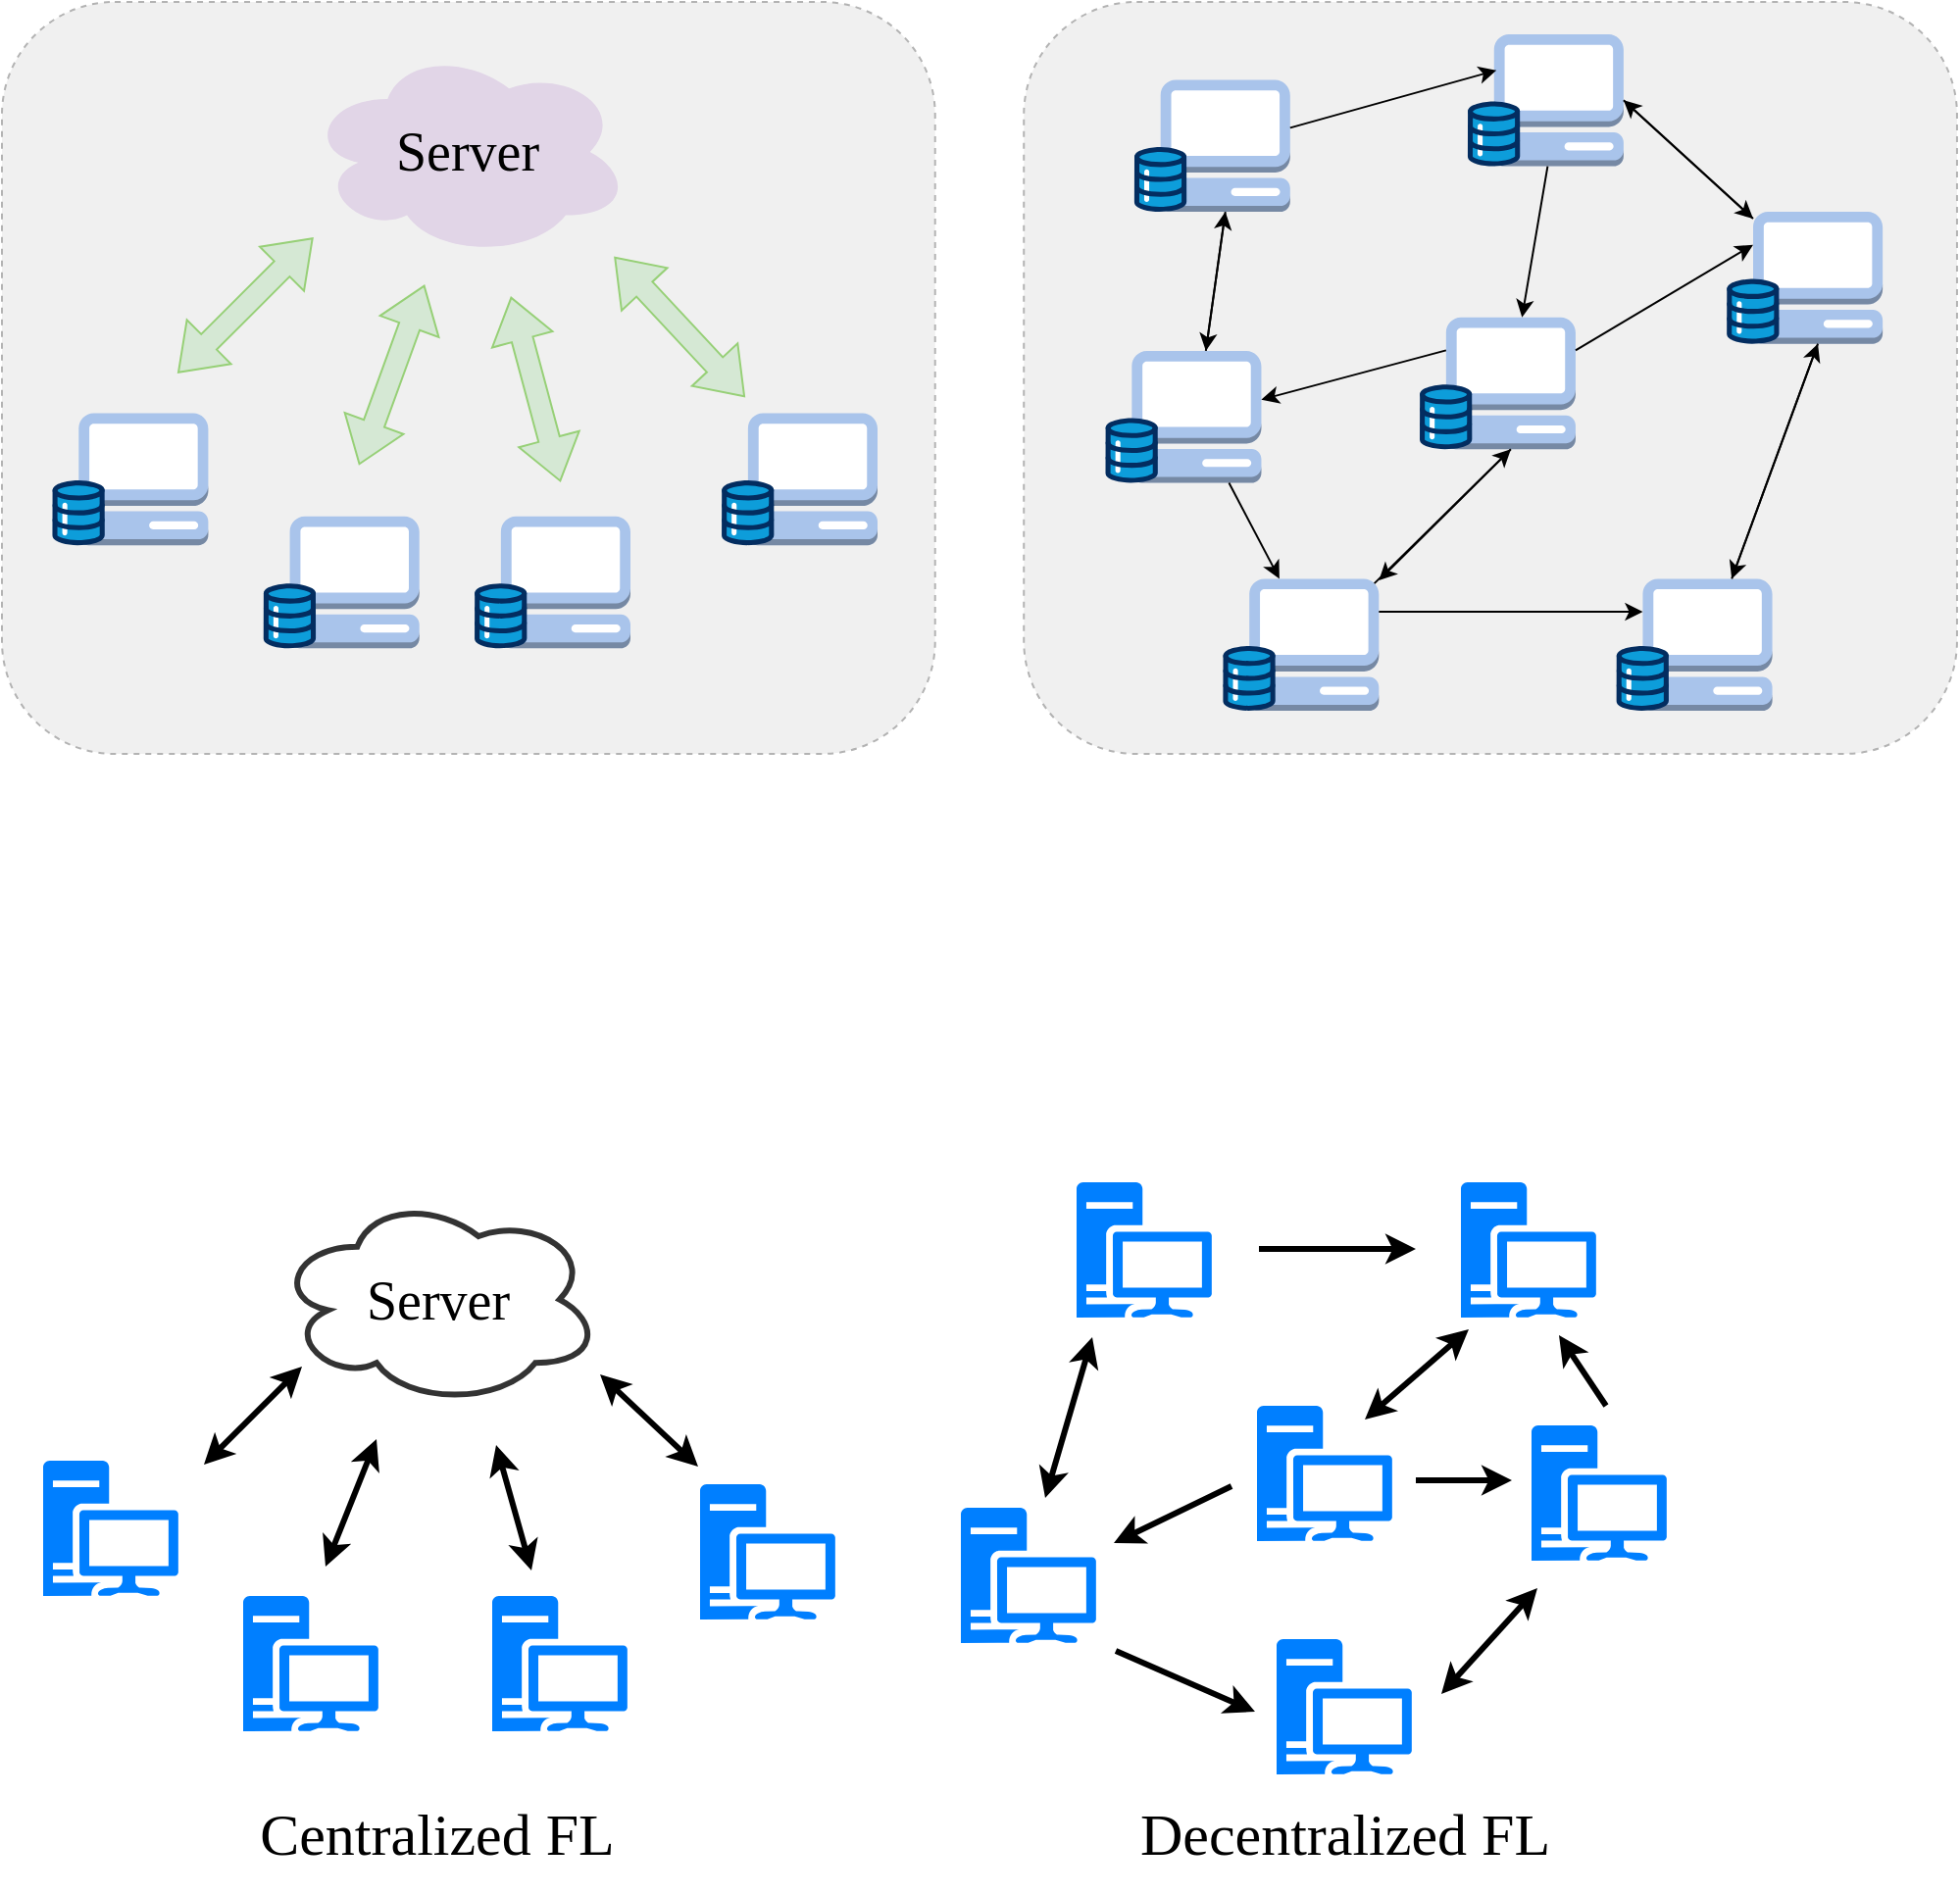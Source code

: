 <mxfile version="26.1.1">
  <diagram name="第 1 页" id="IecsjVt82ufFRPE_AUKd">
    <mxGraphModel dx="1985" dy="1027" grid="0" gridSize="10" guides="1" tooltips="1" connect="1" arrows="1" fold="1" page="0" pageScale="1" pageWidth="827" pageHeight="1169" math="0" shadow="0">
      <root>
        <mxCell id="0" />
        <mxCell id="1" parent="0" />
        <mxCell id="5V2A41zXSKnbtRzbzjtr-1" value="" style="group;aspect=fixed;" parent="1" vertex="1" connectable="0">
          <mxGeometry x="-436" y="-329" width="996.98" height="383.5" as="geometry" />
        </mxCell>
        <mxCell id="2mCojHaLUwitvvttsCFq-54" value="" style="rounded=1;whiteSpace=wrap;html=1;fillColor=#F0F0F0;dashed=1;strokeColor=#B3B3B3;" parent="5V2A41zXSKnbtRzbzjtr-1" vertex="1">
          <mxGeometry x="521.121" width="475.859" height="383.5" as="geometry" />
        </mxCell>
        <mxCell id="2mCojHaLUwitvvttsCFq-25" value="" style="rounded=1;whiteSpace=wrap;html=1;fillColor=#F0F0F0;dashed=1;strokeColor=#B3B3B3;" parent="5V2A41zXSKnbtRzbzjtr-1" vertex="1">
          <mxGeometry width="475.859" height="383.5" as="geometry" />
        </mxCell>
        <mxCell id="2mCojHaLUwitvvttsCFq-1" value="&lt;font style=&quot;font-size: 28px;&quot; face=&quot;Times New Roman&quot;&gt;Server&lt;/font&gt;" style="ellipse;shape=cloud;whiteSpace=wrap;html=1;fillColor=#E1D5E7;strokeColor=none;" parent="5V2A41zXSKnbtRzbzjtr-1" vertex="1">
          <mxGeometry x="155.358" y="22.631" width="165.144" height="107.649" as="geometry" />
        </mxCell>
        <mxCell id="2mCojHaLUwitvvttsCFq-17" value="" style="html=1;shadow=0;dashed=0;align=center;verticalAlign=middle;shape=mxgraph.arrows2.twoWayArrow;dy=0.65;dx=22;rotation=-45;fillColor=#D5E8D4;strokeColor=#97D077;" parent="5V2A41zXSKnbtRzbzjtr-1" vertex="1">
          <mxGeometry x="75.844" y="138.843" width="96.64" height="31.805" as="geometry" />
        </mxCell>
        <mxCell id="2mCojHaLUwitvvttsCFq-18" value="" style="html=1;shadow=0;dashed=0;align=center;verticalAlign=middle;shape=mxgraph.arrows2.twoWayArrow;dy=0.65;dx=22;rotation=-70;fillColor=#D5E8D4;strokeColor=#97D077;" parent="5V2A41zXSKnbtRzbzjtr-1" vertex="1">
          <mxGeometry x="150.464" y="174.318" width="96.64" height="31.805" as="geometry" />
        </mxCell>
        <mxCell id="2mCojHaLUwitvvttsCFq-19" value="" style="html=1;shadow=0;dashed=0;align=center;verticalAlign=middle;shape=mxgraph.arrows2.twoWayArrow;dy=0.65;dx=22;rotation=-133;fillColor=#D5E8D4;strokeColor=#97D077;" parent="5V2A41zXSKnbtRzbzjtr-1" vertex="1">
          <mxGeometry x="297.259" y="149.852" width="96.64" height="31.805" as="geometry" />
        </mxCell>
        <mxCell id="2mCojHaLUwitvvttsCFq-33" value="" style="group" parent="5V2A41zXSKnbtRzbzjtr-1" vertex="1" connectable="0">
          <mxGeometry x="722.963" y="160.862" width="79.514" height="67.281" as="geometry" />
        </mxCell>
        <mxCell id="2mCojHaLUwitvvttsCFq-29" value="" style="outlineConnect=0;dashed=0;verticalLabelPosition=bottom;verticalAlign=top;align=center;html=1;shape=mxgraph.aws3.management_console;fillColor=#A9C4EB;gradientColor=none;" parent="2mCojHaLUwitvvttsCFq-33" vertex="1">
          <mxGeometry x="13.456" width="66.058" height="67.281" as="geometry" />
        </mxCell>
        <mxCell id="2mCojHaLUwitvvttsCFq-30" value="" style="verticalLabelPosition=bottom;aspect=fixed;html=1;shape=mxgraph.salesforce.data;" parent="2mCojHaLUwitvvttsCFq-33" vertex="1">
          <mxGeometry y="34.252" width="26.753" height="33.029" as="geometry" />
        </mxCell>
        <mxCell id="2mCojHaLUwitvvttsCFq-34" value="" style="group" parent="5V2A41zXSKnbtRzbzjtr-1" vertex="1" connectable="0">
          <mxGeometry x="577.392" y="39.757" width="79.514" height="67.281" as="geometry" />
        </mxCell>
        <mxCell id="2mCojHaLUwitvvttsCFq-27" value="" style="outlineConnect=0;dashed=0;verticalLabelPosition=bottom;verticalAlign=top;align=center;html=1;shape=mxgraph.aws3.management_console;fillColor=#A9C4EB;gradientColor=none;" parent="2mCojHaLUwitvvttsCFq-34" vertex="1">
          <mxGeometry x="13.456" width="66.058" height="67.281" as="geometry" />
        </mxCell>
        <mxCell id="2mCojHaLUwitvvttsCFq-28" value="" style="verticalLabelPosition=bottom;aspect=fixed;html=1;shape=mxgraph.salesforce.data;" parent="2mCojHaLUwitvvttsCFq-34" vertex="1">
          <mxGeometry y="34.252" width="26.753" height="33.029" as="geometry" />
        </mxCell>
        <mxCell id="2mCojHaLUwitvvttsCFq-35" value="" style="group" parent="5V2A41zXSKnbtRzbzjtr-1" vertex="1" connectable="0">
          <mxGeometry x="562.713" y="177.988" width="79.514" height="67.281" as="geometry" />
        </mxCell>
        <mxCell id="2mCojHaLUwitvvttsCFq-31" value="" style="outlineConnect=0;dashed=0;verticalLabelPosition=bottom;verticalAlign=top;align=center;html=1;shape=mxgraph.aws3.management_console;fillColor=#A9C4EB;gradientColor=none;" parent="2mCojHaLUwitvvttsCFq-35" vertex="1">
          <mxGeometry x="13.456" width="66.058" height="67.281" as="geometry" />
        </mxCell>
        <mxCell id="2mCojHaLUwitvvttsCFq-32" value="" style="verticalLabelPosition=bottom;aspect=fixed;html=1;shape=mxgraph.salesforce.data;" parent="2mCojHaLUwitvvttsCFq-35" vertex="1">
          <mxGeometry y="34.252" width="26.753" height="33.029" as="geometry" />
        </mxCell>
        <mxCell id="2mCojHaLUwitvvttsCFq-36" value="" style="group" parent="5V2A41zXSKnbtRzbzjtr-1" vertex="1" connectable="0">
          <mxGeometry x="366.987" y="209.793" width="79.514" height="67.281" as="geometry" />
        </mxCell>
        <mxCell id="2mCojHaLUwitvvttsCFq-23" value="" style="outlineConnect=0;dashed=0;verticalLabelPosition=bottom;verticalAlign=top;align=center;html=1;shape=mxgraph.aws3.management_console;fillColor=#A9C4EB;gradientColor=none;" parent="2mCojHaLUwitvvttsCFq-36" vertex="1">
          <mxGeometry x="13.456" width="66.058" height="67.281" as="geometry" />
        </mxCell>
        <mxCell id="2mCojHaLUwitvvttsCFq-24" value="" style="verticalLabelPosition=bottom;aspect=fixed;html=1;shape=mxgraph.salesforce.data;" parent="2mCojHaLUwitvvttsCFq-36" vertex="1">
          <mxGeometry y="34.252" width="26.753" height="33.029" as="geometry" />
        </mxCell>
        <mxCell id="2mCojHaLUwitvvttsCFq-37" value="" style="group" parent="5V2A41zXSKnbtRzbzjtr-1" vertex="1" connectable="0">
          <mxGeometry x="133.338" y="262.395" width="79.514" height="67.281" as="geometry" />
        </mxCell>
        <mxCell id="2mCojHaLUwitvvttsCFq-21" value="" style="outlineConnect=0;dashed=0;verticalLabelPosition=bottom;verticalAlign=top;align=center;html=1;shape=mxgraph.aws3.management_console;fillColor=#A9C4EB;gradientColor=none;" parent="2mCojHaLUwitvvttsCFq-37" vertex="1">
          <mxGeometry x="13.456" width="66.058" height="67.281" as="geometry" />
        </mxCell>
        <mxCell id="2mCojHaLUwitvvttsCFq-22" value="" style="verticalLabelPosition=bottom;aspect=fixed;html=1;shape=mxgraph.salesforce.data;" parent="2mCojHaLUwitvvttsCFq-37" vertex="1">
          <mxGeometry y="34.252" width="26.753" height="33.029" as="geometry" />
        </mxCell>
        <mxCell id="2mCojHaLUwitvvttsCFq-38" value="" style="group" parent="5V2A41zXSKnbtRzbzjtr-1" vertex="1" connectable="0">
          <mxGeometry x="25.689" y="209.793" width="79.514" height="67.281" as="geometry" />
        </mxCell>
        <mxCell id="2mCojHaLUwitvvttsCFq-4" value="" style="outlineConnect=0;dashed=0;verticalLabelPosition=bottom;verticalAlign=top;align=center;html=1;shape=mxgraph.aws3.management_console;fillColor=#A9C4EB;gradientColor=none;" parent="2mCojHaLUwitvvttsCFq-38" vertex="1">
          <mxGeometry x="13.456" width="66.058" height="67.281" as="geometry" />
        </mxCell>
        <mxCell id="2mCojHaLUwitvvttsCFq-3" value="" style="verticalLabelPosition=bottom;aspect=fixed;html=1;shape=mxgraph.salesforce.data;" parent="2mCojHaLUwitvvttsCFq-38" vertex="1">
          <mxGeometry y="34.252" width="26.753" height="33.029" as="geometry" />
        </mxCell>
        <mxCell id="2mCojHaLUwitvvttsCFq-42" value="" style="group" parent="5V2A41zXSKnbtRzbzjtr-1" vertex="1" connectable="0">
          <mxGeometry x="747.429" y="16.514" width="79.514" height="67.281" as="geometry" />
        </mxCell>
        <mxCell id="2mCojHaLUwitvvttsCFq-43" value="" style="outlineConnect=0;dashed=0;verticalLabelPosition=bottom;verticalAlign=top;align=center;html=1;shape=mxgraph.aws3.management_console;fillColor=#A9C4EB;gradientColor=none;" parent="2mCojHaLUwitvvttsCFq-42" vertex="1">
          <mxGeometry x="13.456" width="66.058" height="67.281" as="geometry" />
        </mxCell>
        <mxCell id="2mCojHaLUwitvvttsCFq-44" value="" style="verticalLabelPosition=bottom;aspect=fixed;html=1;shape=mxgraph.salesforce.data;" parent="2mCojHaLUwitvvttsCFq-42" vertex="1">
          <mxGeometry y="34.252" width="26.753" height="33.029" as="geometry" />
        </mxCell>
        <mxCell id="2mCojHaLUwitvvttsCFq-45" value="" style="group" parent="5V2A41zXSKnbtRzbzjtr-1" vertex="1" connectable="0">
          <mxGeometry x="879.544" y="107.037" width="79.514" height="67.281" as="geometry" />
        </mxCell>
        <mxCell id="2mCojHaLUwitvvttsCFq-46" value="" style="outlineConnect=0;dashed=0;verticalLabelPosition=bottom;verticalAlign=top;align=center;html=1;shape=mxgraph.aws3.management_console;fillColor=#A9C4EB;gradientColor=none;" parent="2mCojHaLUwitvvttsCFq-45" vertex="1">
          <mxGeometry x="13.456" width="66.058" height="67.281" as="geometry" />
        </mxCell>
        <mxCell id="2mCojHaLUwitvvttsCFq-47" value="" style="verticalLabelPosition=bottom;aspect=fixed;html=1;shape=mxgraph.salesforce.data;" parent="2mCojHaLUwitvvttsCFq-45" vertex="1">
          <mxGeometry y="34.252" width="26.753" height="33.029" as="geometry" />
        </mxCell>
        <mxCell id="2mCojHaLUwitvvttsCFq-48" value="" style="group" parent="5V2A41zXSKnbtRzbzjtr-1" vertex="1" connectable="0">
          <mxGeometry x="622.654" y="294.2" width="79.514" height="67.281" as="geometry" />
        </mxCell>
        <mxCell id="2mCojHaLUwitvvttsCFq-49" value="" style="outlineConnect=0;dashed=0;verticalLabelPosition=bottom;verticalAlign=top;align=center;html=1;shape=mxgraph.aws3.management_console;fillColor=#A9C4EB;gradientColor=none;" parent="2mCojHaLUwitvvttsCFq-48" vertex="1">
          <mxGeometry x="13.456" width="66.058" height="67.281" as="geometry" />
        </mxCell>
        <mxCell id="2mCojHaLUwitvvttsCFq-50" value="" style="verticalLabelPosition=bottom;aspect=fixed;html=1;shape=mxgraph.salesforce.data;" parent="2mCojHaLUwitvvttsCFq-48" vertex="1">
          <mxGeometry y="34.252" width="26.753" height="33.029" as="geometry" />
        </mxCell>
        <mxCell id="2mCojHaLUwitvvttsCFq-51" value="" style="group" parent="5V2A41zXSKnbtRzbzjtr-1" vertex="1" connectable="0">
          <mxGeometry x="823.273" y="294.2" width="79.514" height="67.281" as="geometry" />
        </mxCell>
        <mxCell id="2mCojHaLUwitvvttsCFq-52" value="" style="outlineConnect=0;dashed=0;verticalLabelPosition=bottom;verticalAlign=top;align=center;html=1;shape=mxgraph.aws3.management_console;fillColor=#A9C4EB;gradientColor=none;" parent="2mCojHaLUwitvvttsCFq-51" vertex="1">
          <mxGeometry x="13.456" width="66.058" height="67.281" as="geometry" />
        </mxCell>
        <mxCell id="2mCojHaLUwitvvttsCFq-53" value="" style="verticalLabelPosition=bottom;aspect=fixed;html=1;shape=mxgraph.salesforce.data;" parent="2mCojHaLUwitvvttsCFq-51" vertex="1">
          <mxGeometry y="34.252" width="26.753" height="33.029" as="geometry" />
        </mxCell>
        <mxCell id="2mCojHaLUwitvvttsCFq-55" style="rounded=0;orthogonalLoop=1;jettySize=auto;html=1;" parent="5V2A41zXSKnbtRzbzjtr-1" source="2mCojHaLUwitvvttsCFq-43" target="2mCojHaLUwitvvttsCFq-29" edge="1">
          <mxGeometry relative="1" as="geometry" />
        </mxCell>
        <mxCell id="2mCojHaLUwitvvttsCFq-56" style="rounded=0;orthogonalLoop=1;jettySize=auto;html=1;" parent="5V2A41zXSKnbtRzbzjtr-1" source="2mCojHaLUwitvvttsCFq-27" edge="1">
          <mxGeometry relative="1" as="geometry">
            <mxPoint x="762.109" y="34.864" as="targetPoint" />
          </mxGeometry>
        </mxCell>
        <mxCell id="2mCojHaLUwitvvttsCFq-57" style="rounded=0;orthogonalLoop=1;jettySize=auto;html=1;exitX=0.5;exitY=1;exitDx=0;exitDy=0;exitPerimeter=0;" parent="5V2A41zXSKnbtRzbzjtr-1" source="2mCojHaLUwitvvttsCFq-27" target="2mCojHaLUwitvvttsCFq-31" edge="1">
          <mxGeometry relative="1" as="geometry" />
        </mxCell>
        <mxCell id="2mCojHaLUwitvvttsCFq-58" style="rounded=0;orthogonalLoop=1;jettySize=auto;html=1;entryX=0.5;entryY=1;entryDx=0;entryDy=0;entryPerimeter=0;" parent="5V2A41zXSKnbtRzbzjtr-1" source="2mCojHaLUwitvvttsCFq-31" target="2mCojHaLUwitvvttsCFq-27" edge="1">
          <mxGeometry relative="1" as="geometry" />
        </mxCell>
        <mxCell id="2mCojHaLUwitvvttsCFq-60" style="rounded=0;orthogonalLoop=1;jettySize=auto;html=1;exitX=0;exitY=0.25;exitDx=0;exitDy=0;exitPerimeter=0;" parent="5V2A41zXSKnbtRzbzjtr-1" source="2mCojHaLUwitvvttsCFq-29" target="2mCojHaLUwitvvttsCFq-31" edge="1">
          <mxGeometry relative="1" as="geometry" />
        </mxCell>
        <mxCell id="2mCojHaLUwitvvttsCFq-61" style="rounded=0;orthogonalLoop=1;jettySize=auto;html=1;exitX=0.75;exitY=1;exitDx=0;exitDy=0;exitPerimeter=0;" parent="5V2A41zXSKnbtRzbzjtr-1" source="2mCojHaLUwitvvttsCFq-31" target="2mCojHaLUwitvvttsCFq-49" edge="1">
          <mxGeometry relative="1" as="geometry" />
        </mxCell>
        <mxCell id="2mCojHaLUwitvvttsCFq-62" style="rounded=0;orthogonalLoop=1;jettySize=auto;html=1;exitX=0.5;exitY=1;exitDx=0;exitDy=0;exitPerimeter=0;" parent="5V2A41zXSKnbtRzbzjtr-1" source="2mCojHaLUwitvvttsCFq-29" target="2mCojHaLUwitvvttsCFq-49" edge="1">
          <mxGeometry relative="1" as="geometry" />
        </mxCell>
        <mxCell id="2mCojHaLUwitvvttsCFq-63" style="rounded=0;orthogonalLoop=1;jettySize=auto;html=1;entryX=0;entryY=0.25;entryDx=0;entryDy=0;entryPerimeter=0;exitX=1;exitY=0.25;exitDx=0;exitDy=0;exitPerimeter=0;" parent="5V2A41zXSKnbtRzbzjtr-1" source="2mCojHaLUwitvvttsCFq-49" target="2mCojHaLUwitvvttsCFq-52" edge="1">
          <mxGeometry relative="1" as="geometry" />
        </mxCell>
        <mxCell id="2mCojHaLUwitvvttsCFq-64" style="rounded=0;orthogonalLoop=1;jettySize=auto;html=1;exitX=0.965;exitY=0.035;exitDx=0;exitDy=0;exitPerimeter=0;entryX=0.5;entryY=1;entryDx=0;entryDy=0;entryPerimeter=0;" parent="5V2A41zXSKnbtRzbzjtr-1" source="2mCojHaLUwitvvttsCFq-49" target="2mCojHaLUwitvvttsCFq-29" edge="1">
          <mxGeometry relative="1" as="geometry" />
        </mxCell>
        <mxCell id="2mCojHaLUwitvvttsCFq-65" style="rounded=0;orthogonalLoop=1;jettySize=auto;html=1;exitX=1;exitY=0.5;exitDx=0;exitDy=0;exitPerimeter=0;" parent="5V2A41zXSKnbtRzbzjtr-1" source="2mCojHaLUwitvvttsCFq-43" target="2mCojHaLUwitvvttsCFq-46" edge="1">
          <mxGeometry relative="1" as="geometry" />
        </mxCell>
        <mxCell id="2mCojHaLUwitvvttsCFq-67" style="rounded=0;orthogonalLoop=1;jettySize=auto;html=1;exitX=0.5;exitY=1;exitDx=0;exitDy=0;exitPerimeter=0;" parent="5V2A41zXSKnbtRzbzjtr-1" source="2mCojHaLUwitvvttsCFq-46" target="2mCojHaLUwitvvttsCFq-52" edge="1">
          <mxGeometry relative="1" as="geometry" />
        </mxCell>
        <mxCell id="2mCojHaLUwitvvttsCFq-68" style="rounded=0;orthogonalLoop=1;jettySize=auto;html=1;entryX=0.5;entryY=1;entryDx=0;entryDy=0;entryPerimeter=0;" parent="5V2A41zXSKnbtRzbzjtr-1" source="2mCojHaLUwitvvttsCFq-52" target="2mCojHaLUwitvvttsCFq-46" edge="1">
          <mxGeometry relative="1" as="geometry" />
        </mxCell>
        <mxCell id="2mCojHaLUwitvvttsCFq-69" style="rounded=0;orthogonalLoop=1;jettySize=auto;html=1;exitX=1;exitY=0.25;exitDx=0;exitDy=0;exitPerimeter=0;entryX=0;entryY=0.25;entryDx=0;entryDy=0;entryPerimeter=0;" parent="5V2A41zXSKnbtRzbzjtr-1" source="2mCojHaLUwitvvttsCFq-29" target="2mCojHaLUwitvvttsCFq-46" edge="1">
          <mxGeometry relative="1" as="geometry" />
        </mxCell>
        <mxCell id="2mCojHaLUwitvvttsCFq-70" style="rounded=0;orthogonalLoop=1;jettySize=auto;html=1;entryX=1;entryY=0.5;entryDx=0;entryDy=0;entryPerimeter=0;" parent="5V2A41zXSKnbtRzbzjtr-1" source="2mCojHaLUwitvvttsCFq-46" target="2mCojHaLUwitvvttsCFq-43" edge="1">
          <mxGeometry relative="1" as="geometry" />
        </mxCell>
        <mxCell id="2mCojHaLUwitvvttsCFq-71" value="" style="group" parent="5V2A41zXSKnbtRzbzjtr-1" vertex="1" connectable="0">
          <mxGeometry x="240.988" y="262.395" width="79.514" height="67.281" as="geometry" />
        </mxCell>
        <mxCell id="2mCojHaLUwitvvttsCFq-72" value="" style="outlineConnect=0;dashed=0;verticalLabelPosition=bottom;verticalAlign=top;align=center;html=1;shape=mxgraph.aws3.management_console;fillColor=#A9C4EB;gradientColor=none;" parent="2mCojHaLUwitvvttsCFq-71" vertex="1">
          <mxGeometry x="13.456" width="66.058" height="67.281" as="geometry" />
        </mxCell>
        <mxCell id="2mCojHaLUwitvvttsCFq-73" value="" style="verticalLabelPosition=bottom;aspect=fixed;html=1;shape=mxgraph.salesforce.data;" parent="2mCojHaLUwitvvttsCFq-71" vertex="1">
          <mxGeometry y="34.252" width="26.753" height="33.029" as="geometry" />
        </mxCell>
        <mxCell id="2mCojHaLUwitvvttsCFq-74" value="" style="html=1;shadow=0;dashed=0;align=center;verticalAlign=middle;shape=mxgraph.arrows2.twoWayArrow;dy=0.65;dx=22;rotation=-105;fillColor=#D5E8D4;strokeColor=#97D077;" parent="5V2A41zXSKnbtRzbzjtr-1" vertex="1">
          <mxGeometry x="223.862" y="181.658" width="96.64" height="31.805" as="geometry" />
        </mxCell>
        <mxCell id="qFzhshj9GfORXNzZW5CQ-1" value="&lt;font style=&quot;font-size: 28px;&quot; face=&quot;Times New Roman&quot;&gt;Server&lt;/font&gt;" style="ellipse;shape=cloud;whiteSpace=wrap;html=1;fillColor=none;strokeColor=#333333;strokeWidth=3;" vertex="1" parent="1">
          <mxGeometry x="-296.142" y="279.001" width="165.144" height="107.649" as="geometry" />
        </mxCell>
        <mxCell id="qFzhshj9GfORXNzZW5CQ-6" value="" style="endArrow=classic;startArrow=classic;html=1;rounded=0;strokeWidth=3;" edge="1" parent="1">
          <mxGeometry width="50" height="50" relative="1" as="geometry">
            <mxPoint x="-333" y="417" as="sourcePoint" />
            <mxPoint x="-283" y="367" as="targetPoint" />
          </mxGeometry>
        </mxCell>
        <mxCell id="qFzhshj9GfORXNzZW5CQ-7" value="" style="endArrow=classic;startArrow=classic;html=1;rounded=0;strokeWidth=3;" edge="1" parent="1">
          <mxGeometry width="50" height="50" relative="1" as="geometry">
            <mxPoint x="-271" y="469" as="sourcePoint" />
            <mxPoint x="-245" y="404" as="targetPoint" />
          </mxGeometry>
        </mxCell>
        <mxCell id="qFzhshj9GfORXNzZW5CQ-8" value="" style="endArrow=classic;startArrow=classic;html=1;rounded=0;strokeWidth=3;" edge="1" parent="1">
          <mxGeometry width="50" height="50" relative="1" as="geometry">
            <mxPoint x="-166" y="471" as="sourcePoint" />
            <mxPoint x="-184" y="407" as="targetPoint" />
          </mxGeometry>
        </mxCell>
        <mxCell id="qFzhshj9GfORXNzZW5CQ-9" value="" style="endArrow=classic;startArrow=classic;html=1;rounded=0;strokeWidth=3;" edge="1" parent="1">
          <mxGeometry width="50" height="50" relative="1" as="geometry">
            <mxPoint x="-81" y="418" as="sourcePoint" />
            <mxPoint x="-131" y="371" as="targetPoint" />
          </mxGeometry>
        </mxCell>
        <mxCell id="qFzhshj9GfORXNzZW5CQ-10" value="" style="sketch=0;aspect=fixed;pointerEvents=1;shadow=0;dashed=0;html=1;strokeColor=none;labelPosition=center;verticalLabelPosition=bottom;verticalAlign=top;align=center;fillColor=#007FFF;shape=mxgraph.mscae.enterprise.workstation_client" vertex="1" parent="1">
          <mxGeometry x="-415" y="415" width="69" height="69" as="geometry" />
        </mxCell>
        <mxCell id="qFzhshj9GfORXNzZW5CQ-11" value="" style="sketch=0;aspect=fixed;pointerEvents=1;shadow=0;dashed=0;html=1;strokeColor=none;labelPosition=center;verticalLabelPosition=bottom;verticalAlign=top;align=center;fillColor=#007FFF;shape=mxgraph.mscae.enterprise.workstation_client" vertex="1" parent="1">
          <mxGeometry x="-313" y="484" width="69" height="69" as="geometry" />
        </mxCell>
        <mxCell id="qFzhshj9GfORXNzZW5CQ-12" value="" style="sketch=0;aspect=fixed;pointerEvents=1;shadow=0;dashed=0;html=1;strokeColor=none;labelPosition=center;verticalLabelPosition=bottom;verticalAlign=top;align=center;fillColor=#007FFF;shape=mxgraph.mscae.enterprise.workstation_client" vertex="1" parent="1">
          <mxGeometry x="-186" y="484" width="69" height="69" as="geometry" />
        </mxCell>
        <mxCell id="qFzhshj9GfORXNzZW5CQ-13" value="" style="sketch=0;aspect=fixed;pointerEvents=1;shadow=0;dashed=0;html=1;strokeColor=none;labelPosition=center;verticalLabelPosition=bottom;verticalAlign=top;align=center;fillColor=#007FFF;shape=mxgraph.mscae.enterprise.workstation_client" vertex="1" parent="1">
          <mxGeometry x="-80" y="427" width="69" height="69" as="geometry" />
        </mxCell>
        <mxCell id="qFzhshj9GfORXNzZW5CQ-14" value="" style="sketch=0;aspect=fixed;pointerEvents=1;shadow=0;dashed=0;html=1;strokeColor=none;labelPosition=center;verticalLabelPosition=bottom;verticalAlign=top;align=center;fillColor=#007FFF;shape=mxgraph.mscae.enterprise.workstation_client" vertex="1" parent="1">
          <mxGeometry x="112" y="273" width="69" height="69" as="geometry" />
        </mxCell>
        <mxCell id="qFzhshj9GfORXNzZW5CQ-15" value="" style="sketch=0;aspect=fixed;pointerEvents=1;shadow=0;dashed=0;html=1;strokeColor=none;labelPosition=center;verticalLabelPosition=bottom;verticalAlign=top;align=center;fillColor=#007FFF;shape=mxgraph.mscae.enterprise.workstation_client" vertex="1" parent="1">
          <mxGeometry x="204" y="387" width="69" height="69" as="geometry" />
        </mxCell>
        <mxCell id="qFzhshj9GfORXNzZW5CQ-16" value="" style="sketch=0;aspect=fixed;pointerEvents=1;shadow=0;dashed=0;html=1;strokeColor=none;labelPosition=center;verticalLabelPosition=bottom;verticalAlign=top;align=center;fillColor=#007FFF;shape=mxgraph.mscae.enterprise.workstation_client" vertex="1" parent="1">
          <mxGeometry x="308" y="273" width="69" height="69" as="geometry" />
        </mxCell>
        <mxCell id="qFzhshj9GfORXNzZW5CQ-17" value="" style="sketch=0;aspect=fixed;pointerEvents=1;shadow=0;dashed=0;html=1;strokeColor=none;labelPosition=center;verticalLabelPosition=bottom;verticalAlign=top;align=center;fillColor=#007FFF;shape=mxgraph.mscae.enterprise.workstation_client" vertex="1" parent="1">
          <mxGeometry x="214" y="506" width="69" height="69" as="geometry" />
        </mxCell>
        <mxCell id="qFzhshj9GfORXNzZW5CQ-18" value="" style="sketch=0;aspect=fixed;pointerEvents=1;shadow=0;dashed=0;html=1;strokeColor=none;labelPosition=center;verticalLabelPosition=bottom;verticalAlign=top;align=center;fillColor=#007FFF;shape=mxgraph.mscae.enterprise.workstation_client" vertex="1" parent="1">
          <mxGeometry x="53" y="439" width="69" height="69" as="geometry" />
        </mxCell>
        <mxCell id="qFzhshj9GfORXNzZW5CQ-19" value="" style="sketch=0;aspect=fixed;pointerEvents=1;shadow=0;dashed=0;html=1;strokeColor=none;labelPosition=center;verticalLabelPosition=bottom;verticalAlign=top;align=center;fillColor=#007FFF;shape=mxgraph.mscae.enterprise.workstation_client" vertex="1" parent="1">
          <mxGeometry x="344" y="397" width="69" height="69" as="geometry" />
        </mxCell>
        <mxCell id="qFzhshj9GfORXNzZW5CQ-21" value="" style="endArrow=classic;startArrow=classic;html=1;rounded=0;strokeWidth=3;" edge="1" parent="1">
          <mxGeometry width="50" height="50" relative="1" as="geometry">
            <mxPoint x="96" y="434" as="sourcePoint" />
            <mxPoint x="120" y="352" as="targetPoint" />
          </mxGeometry>
        </mxCell>
        <mxCell id="qFzhshj9GfORXNzZW5CQ-22" value="" style="endArrow=classic;html=1;rounded=0;strokeWidth=3;" edge="1" parent="1">
          <mxGeometry width="50" height="50" relative="1" as="geometry">
            <mxPoint x="205" y="307" as="sourcePoint" />
            <mxPoint x="285" y="307" as="targetPoint" />
          </mxGeometry>
        </mxCell>
        <mxCell id="qFzhshj9GfORXNzZW5CQ-23" value="" style="endArrow=classic;html=1;rounded=0;strokeWidth=3;" edge="1" parent="1">
          <mxGeometry width="50" height="50" relative="1" as="geometry">
            <mxPoint x="285" y="425" as="sourcePoint" />
            <mxPoint x="334" y="425" as="targetPoint" />
          </mxGeometry>
        </mxCell>
        <mxCell id="qFzhshj9GfORXNzZW5CQ-24" value="" style="endArrow=classic;html=1;rounded=0;strokeWidth=3;" edge="1" parent="1">
          <mxGeometry width="50" height="50" relative="1" as="geometry">
            <mxPoint x="191" y="428" as="sourcePoint" />
            <mxPoint x="131" y="457" as="targetPoint" />
          </mxGeometry>
        </mxCell>
        <mxCell id="qFzhshj9GfORXNzZW5CQ-25" value="" style="endArrow=classic;html=1;rounded=0;strokeWidth=3;" edge="1" parent="1">
          <mxGeometry width="50" height="50" relative="1" as="geometry">
            <mxPoint x="132" y="512" as="sourcePoint" />
            <mxPoint x="203" y="543" as="targetPoint" />
          </mxGeometry>
        </mxCell>
        <mxCell id="qFzhshj9GfORXNzZW5CQ-26" value="" style="endArrow=classic;startArrow=classic;html=1;rounded=0;strokeWidth=3;" edge="1" parent="1">
          <mxGeometry width="50" height="50" relative="1" as="geometry">
            <mxPoint x="298" y="534" as="sourcePoint" />
            <mxPoint x="347" y="480" as="targetPoint" />
          </mxGeometry>
        </mxCell>
        <mxCell id="qFzhshj9GfORXNzZW5CQ-27" value="" style="endArrow=classic;startArrow=classic;html=1;rounded=0;strokeWidth=3;" edge="1" parent="1">
          <mxGeometry width="50" height="50" relative="1" as="geometry">
            <mxPoint x="259" y="394" as="sourcePoint" />
            <mxPoint x="312" y="348" as="targetPoint" />
          </mxGeometry>
        </mxCell>
        <mxCell id="qFzhshj9GfORXNzZW5CQ-28" value="" style="endArrow=classic;html=1;rounded=0;strokeWidth=3;" edge="1" parent="1">
          <mxGeometry width="50" height="50" relative="1" as="geometry">
            <mxPoint x="382" y="387" as="sourcePoint" />
            <mxPoint x="358" y="351" as="targetPoint" />
          </mxGeometry>
        </mxCell>
        <mxCell id="qFzhshj9GfORXNzZW5CQ-29" value="&lt;font style=&quot;font-size: 30px;&quot;&gt;Centralized FL&lt;/font&gt;" style="rounded=1;whiteSpace=wrap;html=1;strokeColor=none;fontFamily=Times New Roman;fillColor=none;" vertex="1" parent="1">
          <mxGeometry x="-336.57" y="575" width="246" height="60" as="geometry" />
        </mxCell>
        <mxCell id="qFzhshj9GfORXNzZW5CQ-31" value="&lt;font style=&quot;font-size: 30px;&quot;&gt;Decentralized FL&lt;/font&gt;" style="rounded=1;whiteSpace=wrap;html=1;strokeColor=none;fontFamily=Times New Roman;fillColor=none;" vertex="1" parent="1">
          <mxGeometry x="125.5" y="575" width="246" height="60" as="geometry" />
        </mxCell>
      </root>
    </mxGraphModel>
  </diagram>
</mxfile>
